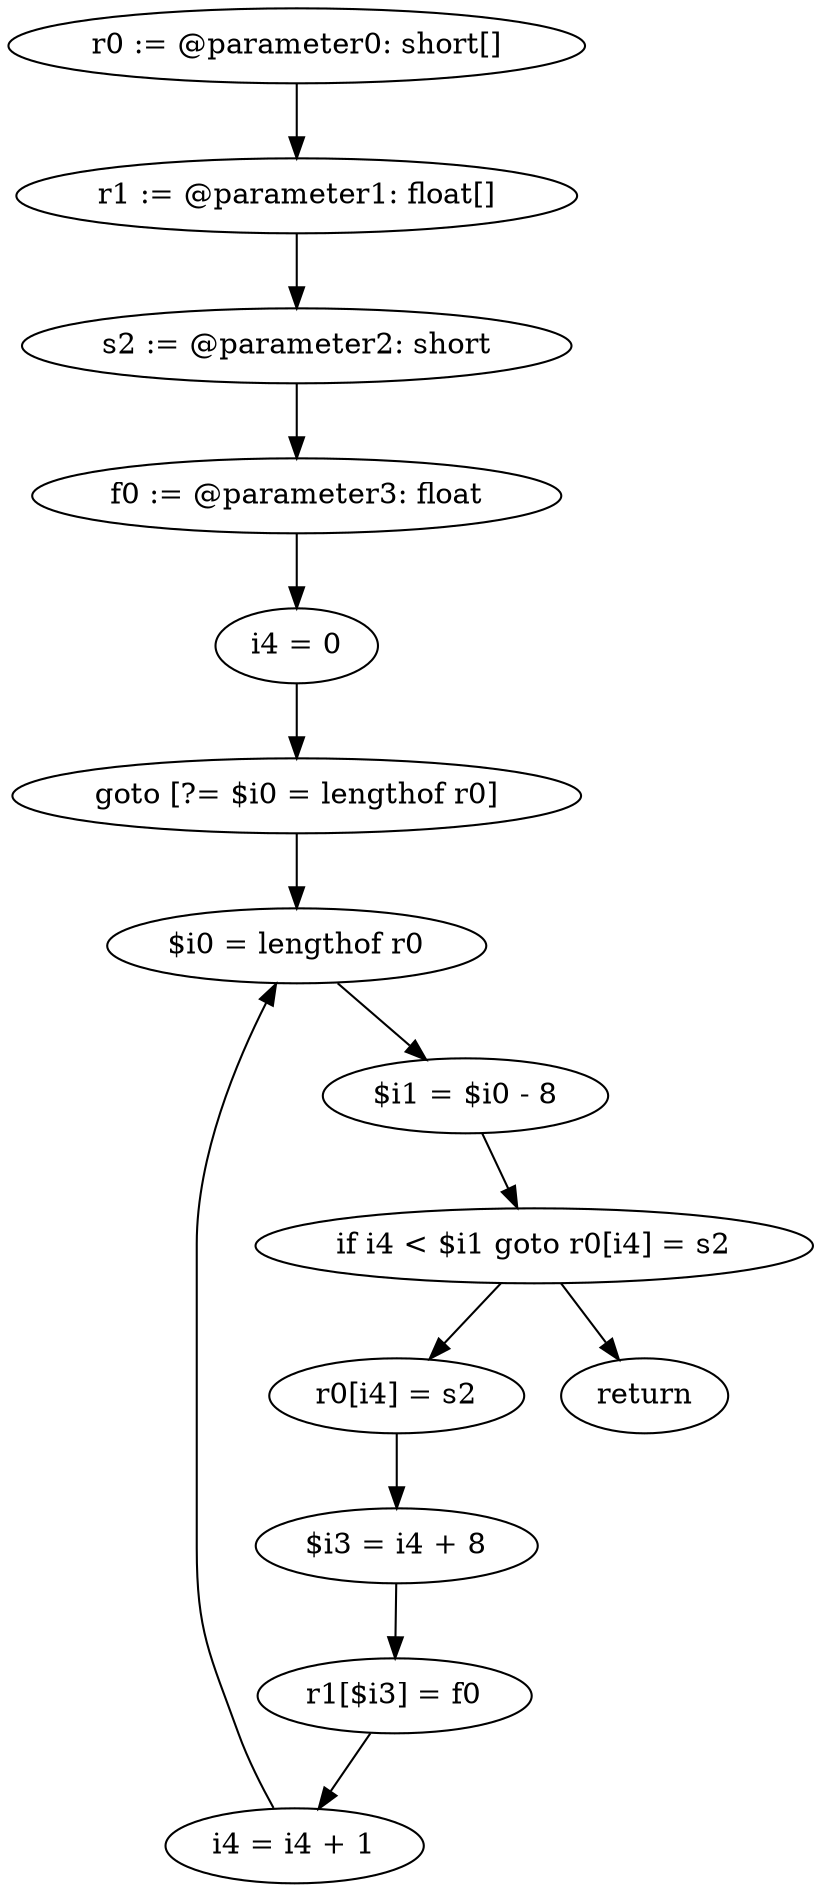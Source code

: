 digraph "unitGraph" {
    "r0 := @parameter0: short[]"
    "r1 := @parameter1: float[]"
    "s2 := @parameter2: short"
    "f0 := @parameter3: float"
    "i4 = 0"
    "goto [?= $i0 = lengthof r0]"
    "r0[i4] = s2"
    "$i3 = i4 + 8"
    "r1[$i3] = f0"
    "i4 = i4 + 1"
    "$i0 = lengthof r0"
    "$i1 = $i0 - 8"
    "if i4 < $i1 goto r0[i4] = s2"
    "return"
    "r0 := @parameter0: short[]"->"r1 := @parameter1: float[]";
    "r1 := @parameter1: float[]"->"s2 := @parameter2: short";
    "s2 := @parameter2: short"->"f0 := @parameter3: float";
    "f0 := @parameter3: float"->"i4 = 0";
    "i4 = 0"->"goto [?= $i0 = lengthof r0]";
    "goto [?= $i0 = lengthof r0]"->"$i0 = lengthof r0";
    "r0[i4] = s2"->"$i3 = i4 + 8";
    "$i3 = i4 + 8"->"r1[$i3] = f0";
    "r1[$i3] = f0"->"i4 = i4 + 1";
    "i4 = i4 + 1"->"$i0 = lengthof r0";
    "$i0 = lengthof r0"->"$i1 = $i0 - 8";
    "$i1 = $i0 - 8"->"if i4 < $i1 goto r0[i4] = s2";
    "if i4 < $i1 goto r0[i4] = s2"->"return";
    "if i4 < $i1 goto r0[i4] = s2"->"r0[i4] = s2";
}
